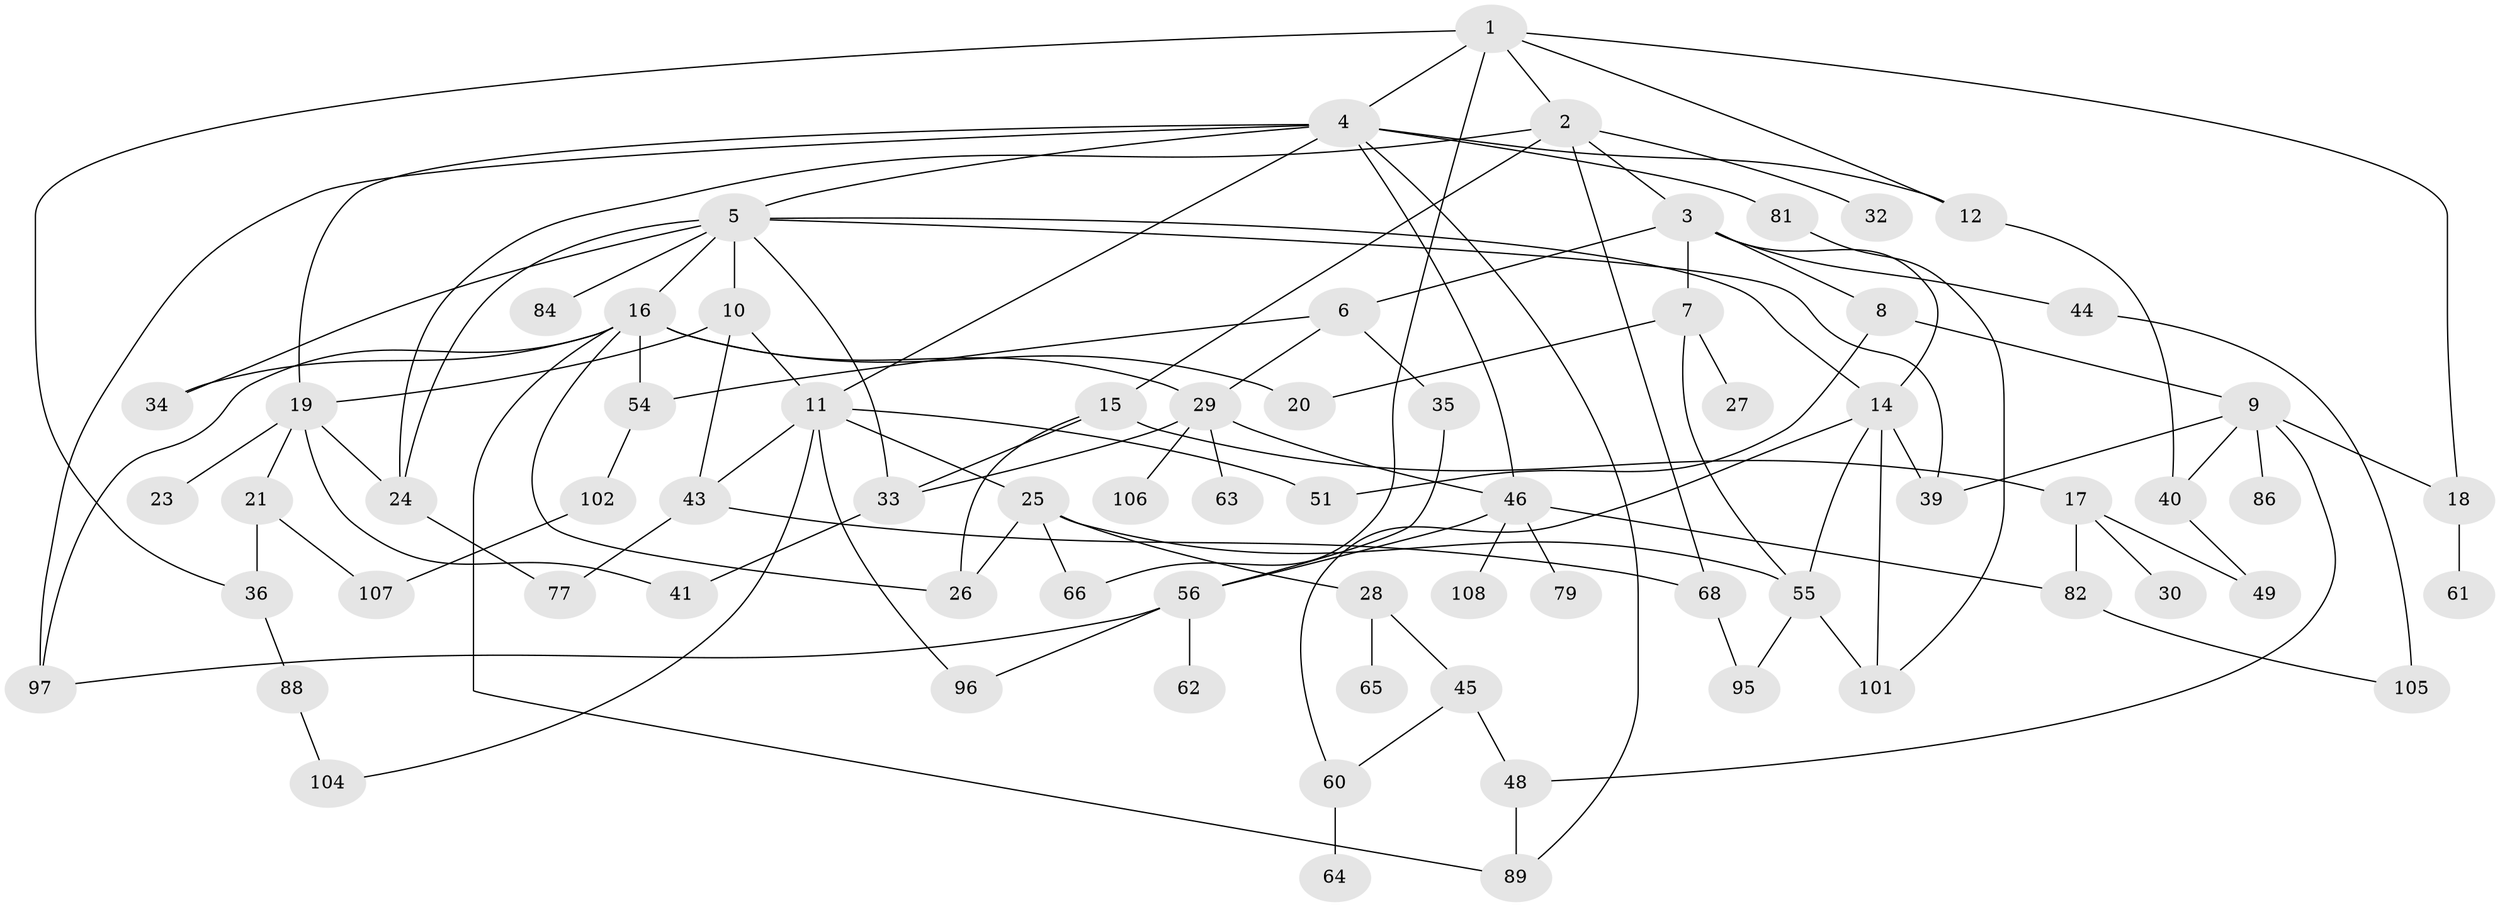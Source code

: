 // Generated by graph-tools (version 1.1) at 2025/51/02/27/25 19:51:36]
// undirected, 72 vertices, 115 edges
graph export_dot {
graph [start="1"]
  node [color=gray90,style=filled];
  1 [super="+78"];
  2 [super="+91"];
  3 [super="+74"];
  4 [super="+67"];
  5 [super="+38"];
  6 [super="+72"];
  7;
  8;
  9 [super="+70"];
  10 [super="+37"];
  11 [super="+13"];
  12 [super="+80"];
  14 [super="+22"];
  15 [super="+52"];
  16 [super="+83"];
  17;
  18 [super="+92"];
  19 [super="+47"];
  20 [super="+71"];
  21 [super="+94"];
  23;
  24 [super="+57"];
  25 [super="+42"];
  26;
  27;
  28 [super="+31"];
  29 [super="+50"];
  30;
  32;
  33;
  34;
  35;
  36;
  39 [super="+58"];
  40 [super="+59"];
  41 [super="+103"];
  43 [super="+53"];
  44 [super="+99"];
  45;
  46 [super="+76"];
  48;
  49 [super="+90"];
  51 [super="+69"];
  54;
  55 [super="+98"];
  56 [super="+73"];
  60 [super="+87"];
  61;
  62;
  63;
  64;
  65 [super="+75"];
  66;
  68 [super="+85"];
  77;
  79;
  81;
  82;
  84;
  86 [super="+93"];
  88 [super="+100"];
  89;
  95;
  96;
  97;
  101;
  102;
  104;
  105;
  106;
  107;
  108;
  1 -- 2;
  1 -- 4;
  1 -- 12;
  1 -- 18;
  1 -- 36;
  1 -- 66;
  2 -- 3;
  2 -- 15 [weight=2];
  2 -- 32;
  2 -- 68;
  2 -- 24;
  3 -- 6;
  3 -- 7;
  3 -- 8;
  3 -- 44;
  3 -- 14;
  4 -- 5;
  4 -- 11;
  4 -- 19;
  4 -- 81;
  4 -- 46;
  4 -- 97;
  4 -- 12;
  4 -- 89;
  5 -- 10;
  5 -- 14;
  5 -- 16;
  5 -- 33;
  5 -- 39;
  5 -- 84;
  5 -- 34;
  5 -- 24;
  6 -- 35;
  6 -- 54;
  6 -- 29;
  7 -- 20;
  7 -- 27;
  7 -- 55;
  8 -- 9;
  8 -- 51;
  9 -- 40;
  9 -- 86;
  9 -- 48;
  9 -- 18;
  9 -- 39;
  10 -- 43;
  10 -- 11;
  10 -- 19;
  11 -- 25;
  11 -- 96;
  11 -- 104;
  11 -- 51;
  11 -- 43;
  12 -- 40;
  14 -- 101;
  14 -- 55;
  14 -- 60;
  14 -- 39;
  15 -- 17;
  15 -- 33;
  15 -- 26;
  16 -- 26;
  16 -- 29;
  16 -- 34;
  16 -- 54;
  16 -- 97;
  16 -- 89;
  16 -- 20;
  17 -- 30;
  17 -- 49;
  17 -- 82;
  18 -- 61;
  19 -- 21;
  19 -- 23;
  19 -- 24;
  19 -- 41;
  21 -- 36;
  21 -- 107;
  24 -- 77;
  25 -- 28;
  25 -- 55;
  25 -- 66;
  25 -- 26;
  28 -- 45;
  28 -- 65;
  29 -- 46;
  29 -- 63;
  29 -- 33;
  29 -- 106;
  33 -- 41;
  35 -- 56;
  36 -- 88;
  40 -- 49;
  43 -- 77;
  43 -- 68;
  44 -- 105;
  45 -- 48;
  45 -- 60;
  46 -- 56;
  46 -- 82;
  46 -- 108;
  46 -- 79;
  48 -- 89;
  54 -- 102;
  55 -- 95;
  55 -- 101;
  56 -- 62;
  56 -- 97;
  56 -- 96;
  60 -- 64;
  68 -- 95;
  81 -- 101;
  82 -- 105;
  88 -- 104;
  102 -- 107;
}
